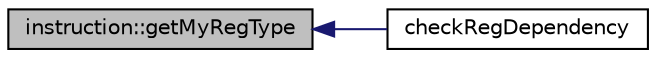 digraph G
{
  edge [fontname="Helvetica",fontsize="10",labelfontname="Helvetica",labelfontsize="10"];
  node [fontname="Helvetica",fontsize="10",shape=record];
  rankdir=LR;
  Node1 [label="instruction::getMyRegType",height=0.2,width=0.4,color="black", fillcolor="grey75", style="filled" fontcolor="black"];
  Node1 -> Node2 [dir=back,color="midnightblue",fontsize="10",style="solid",fontname="Helvetica"];
  Node2 [label="checkRegDependency",height=0.2,width=0.4,color="black", fillcolor="white", style="filled",URL="$bkEnd_8cpp.html#ad5f095c0a96cd9bf9981cb1851e09e56"];
}
